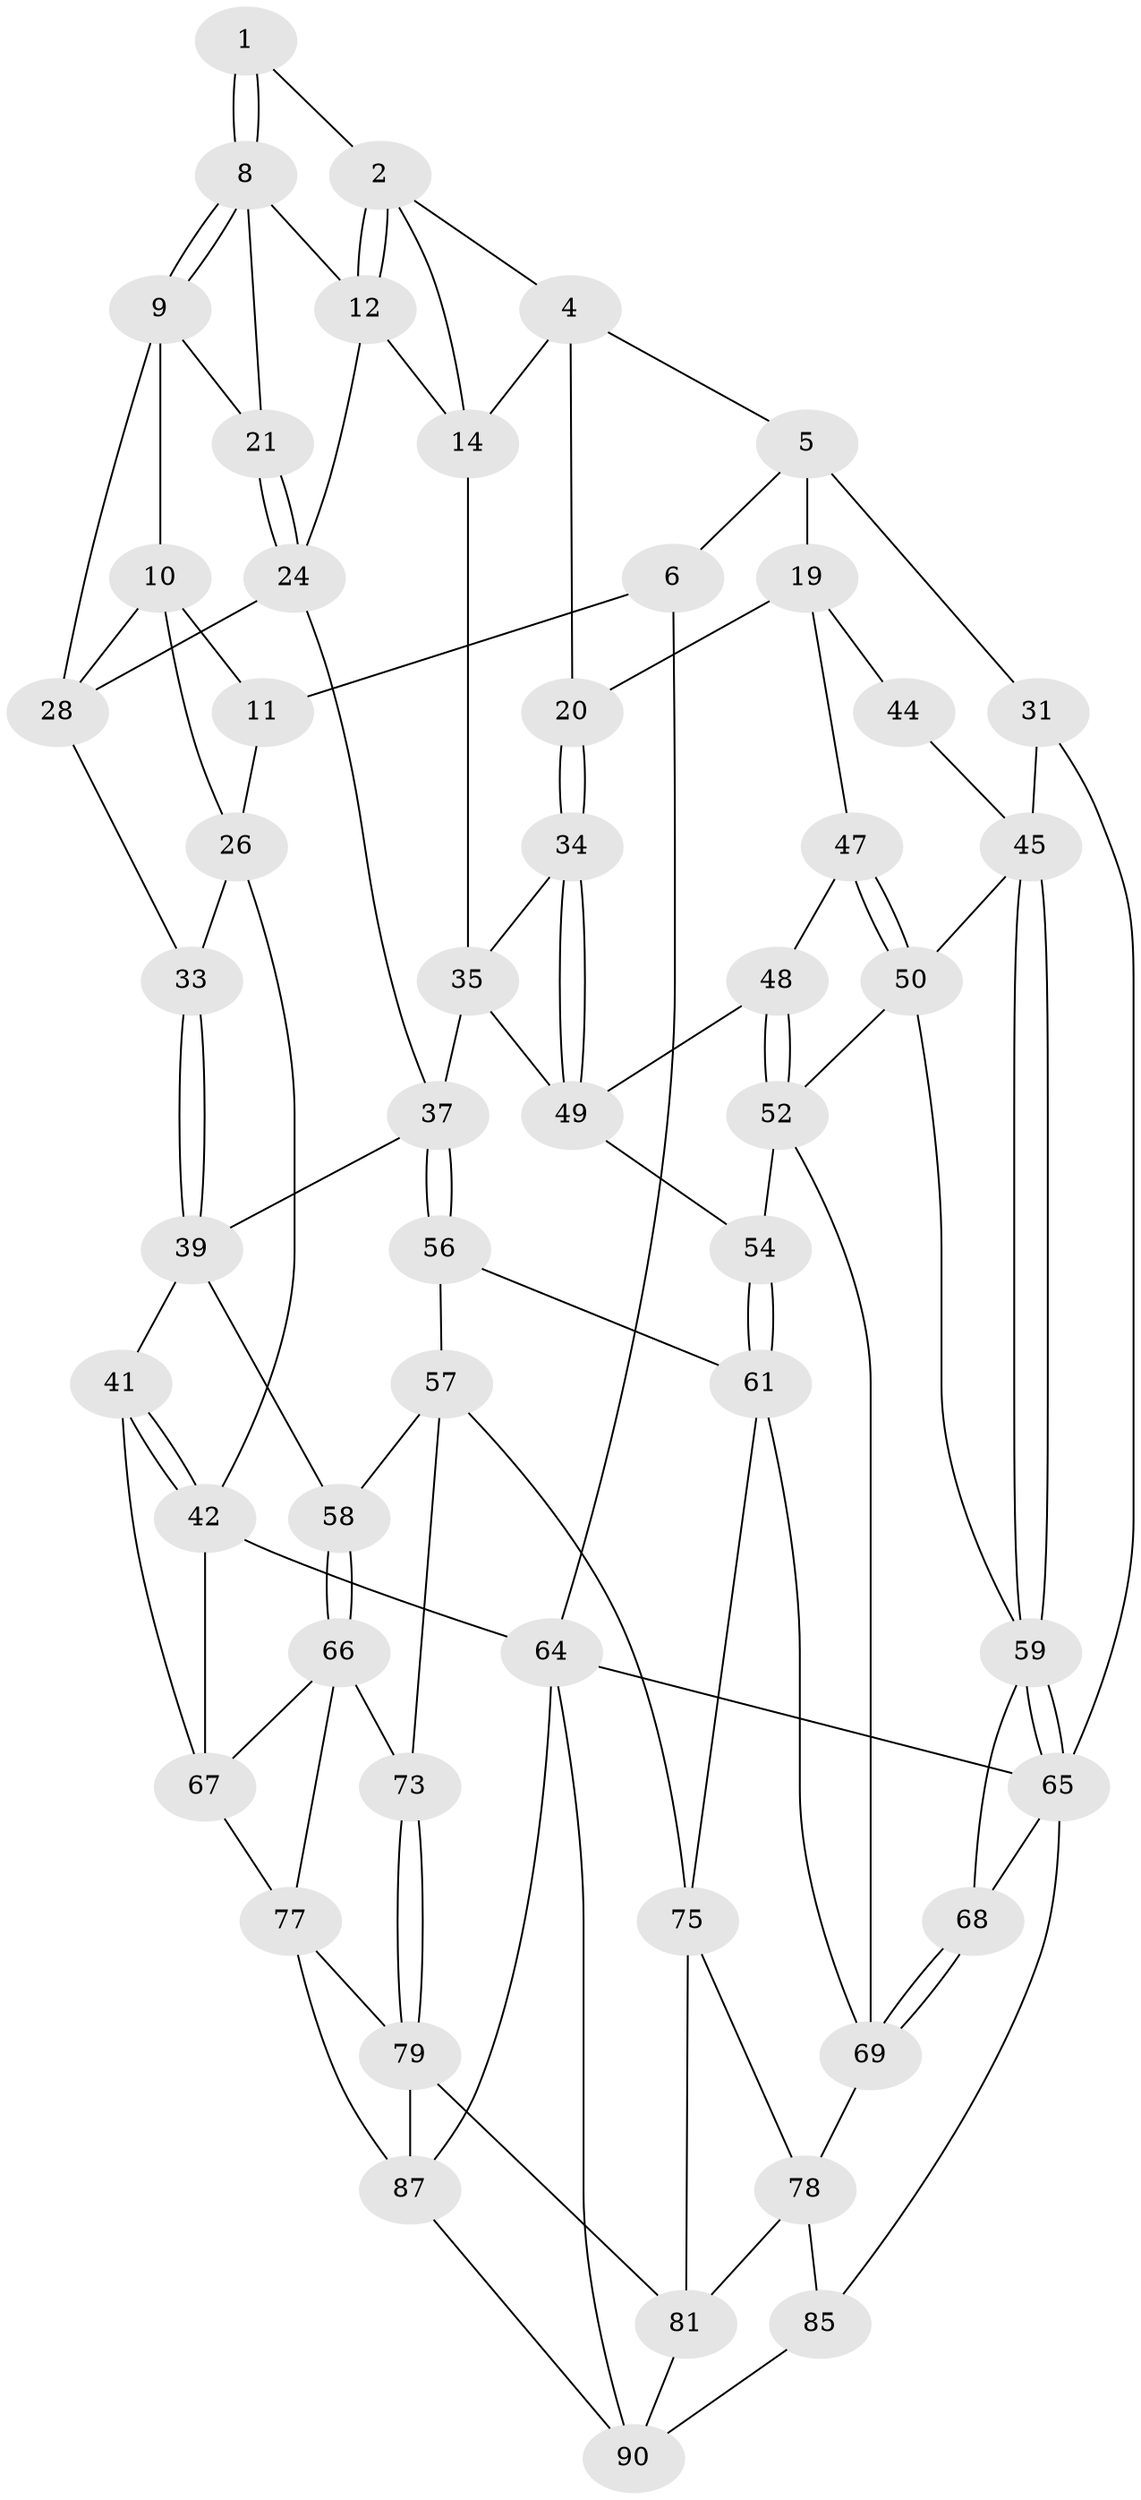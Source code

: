 // Generated by graph-tools (version 1.1) at 2025/52/02/27/25 19:52:44]
// undirected, 53 vertices, 114 edges
graph export_dot {
graph [start="1"]
  node [color=gray90,style=filled];
  1 [pos="+0.19067635755500395+0"];
  2 [pos="+0.4629860658239134+0",super="+3"];
  4 [pos="+0.7121225202674003+0",super="+17"];
  5 [pos="+0.7937817117794729+0",super="+18"];
  6 [pos="+0+0",super="+7"];
  8 [pos="+0.19947833064456333+0.014775639957342185",super="+13"];
  9 [pos="+0.11036990069811965+0.1515986018315881",super="+22"];
  10 [pos="+0.07824871074896222+0.1642080696597138",super="+25"];
  11 [pos="+0.03341833562642288+0.1317057133321116",super="+23"];
  12 [pos="+0.38283746507561134+0.14221107219934642",super="+16"];
  14 [pos="+0.5174367310299658+0.2318119977634093",super="+15"];
  19 [pos="+0.7686436941009818+0.30412236437325896",super="+43"];
  20 [pos="+0.7079334118270517+0.26720269894677295"];
  21 [pos="+0.22948212040243465+0.14868931072045552"];
  24 [pos="+0.3319419004016371+0.280883826046101",super="+29"];
  26 [pos="+0.050884417341311126+0.3048739536563194",super="+27"];
  28 [pos="+0.18023505757752806+0.22090625203514708",super="+30"];
  31 [pos="+1+0.26565709586795777",super="+32"];
  33 [pos="+0.10253880447409339+0.33965983085465196"];
  34 [pos="+0.5548636792838062+0.4118970353904467"];
  35 [pos="+0.5010554406681005+0.4119149640203636",super="+36"];
  37 [pos="+0.33089485417661274+0.5045030043055164",super="+38"];
  39 [pos="+0.1740124580587724+0.45644390971840765",super="+40"];
  41 [pos="+0+0.5703386266099331"];
  42 [pos="+0+0.592673781063875",super="+63"];
  44 [pos="+0.8572867314989265+0.3289901576903149"];
  45 [pos="+1+0.4225502748808374",super="+46"];
  47 [pos="+0.7893872037400983+0.433828422895261"];
  48 [pos="+0.6864139656436138+0.4846454627893741"];
  49 [pos="+0.6615280713937163+0.4793957613565893",super="+51"];
  50 [pos="+0.8421281791870175+0.49042717149625825",super="+55"];
  52 [pos="+0.6731242222401366+0.6079935547523152",super="+53"];
  54 [pos="+0.5272980209291406+0.6008839430754455"];
  56 [pos="+0.33925999023122627+0.6273718533864552"];
  57 [pos="+0.2928867528401813+0.6690356167803472",super="+72"];
  58 [pos="+0.20212628701395682+0.6277164476343461"];
  59 [pos="+1+0.7766853638898886",super="+60"];
  61 [pos="+0.49325666009133023+0.6692287915594753",super="+62"];
  64 [pos="+0+1",super="+88"];
  65 [pos="+1+1",super="+84"];
  66 [pos="+0.1303570772471799+0.6957142671433735",super="+74"];
  67 [pos="+0.12155132430375919+0.689176176371709",super="+71"];
  68 [pos="+0.7245002552804406+0.7548206487371708"];
  69 [pos="+0.7094087641664477+0.7392579736559522",super="+70"];
  73 [pos="+0.23151901212668372+0.7683205996053313"];
  75 [pos="+0.46877032788836615+0.742499999899717",super="+76"];
  77 [pos="+0.04156512307433931+0.8393528688942347",super="+80"];
  78 [pos="+0.5201221691519163+0.8151871646391102",super="+86"];
  79 [pos="+0.20699915603573837+0.8526542883434333",super="+83"];
  81 [pos="+0.36387713727384813+0.8965497682282395",super="+82"];
  85 [pos="+0.7015045460376602+1"];
  87 [pos="+0.12765932473245087+0.9232930191584717",super="+89"];
  90 [pos="+0.231381821362393+1",super="+91"];
  1 -- 2;
  1 -- 8;
  1 -- 8;
  2 -- 12;
  2 -- 12;
  2 -- 4;
  2 -- 14;
  4 -- 5;
  4 -- 20;
  4 -- 14;
  5 -- 6;
  5 -- 31 [weight=2];
  5 -- 19;
  6 -- 64;
  6 -- 11 [weight=2];
  8 -- 9;
  8 -- 9;
  8 -- 12;
  8 -- 21;
  9 -- 10;
  9 -- 28;
  9 -- 21;
  10 -- 11;
  10 -- 26;
  10 -- 28;
  11 -- 26;
  12 -- 24;
  12 -- 14;
  14 -- 35;
  19 -- 20;
  19 -- 44;
  19 -- 47;
  20 -- 34;
  20 -- 34;
  21 -- 24;
  21 -- 24;
  24 -- 28;
  24 -- 37;
  26 -- 33;
  26 -- 42;
  28 -- 33;
  31 -- 65;
  31 -- 45;
  33 -- 39;
  33 -- 39;
  34 -- 35;
  34 -- 49;
  34 -- 49;
  35 -- 37;
  35 -- 49;
  37 -- 56;
  37 -- 56;
  37 -- 39;
  39 -- 41;
  39 -- 58;
  41 -- 42;
  41 -- 42;
  41 -- 67;
  42 -- 64;
  42 -- 67;
  44 -- 45;
  45 -- 59;
  45 -- 59;
  45 -- 50;
  47 -- 48;
  47 -- 50;
  47 -- 50;
  48 -- 49;
  48 -- 52;
  48 -- 52;
  49 -- 54;
  50 -- 59;
  50 -- 52;
  52 -- 69;
  52 -- 54;
  54 -- 61;
  54 -- 61;
  56 -- 57;
  56 -- 61;
  57 -- 58;
  57 -- 73;
  57 -- 75;
  58 -- 66;
  58 -- 66;
  59 -- 65;
  59 -- 65;
  59 -- 68;
  61 -- 69;
  61 -- 75;
  64 -- 65;
  64 -- 90;
  64 -- 87;
  65 -- 68;
  65 -- 85;
  66 -- 67;
  66 -- 73;
  66 -- 77;
  67 -- 77;
  68 -- 69;
  68 -- 69;
  69 -- 78;
  73 -- 79;
  73 -- 79;
  75 -- 78;
  75 -- 81;
  77 -- 87;
  77 -- 79;
  78 -- 81;
  78 -- 85;
  79 -- 81;
  79 -- 87;
  81 -- 90;
  85 -- 90;
  87 -- 90;
}
